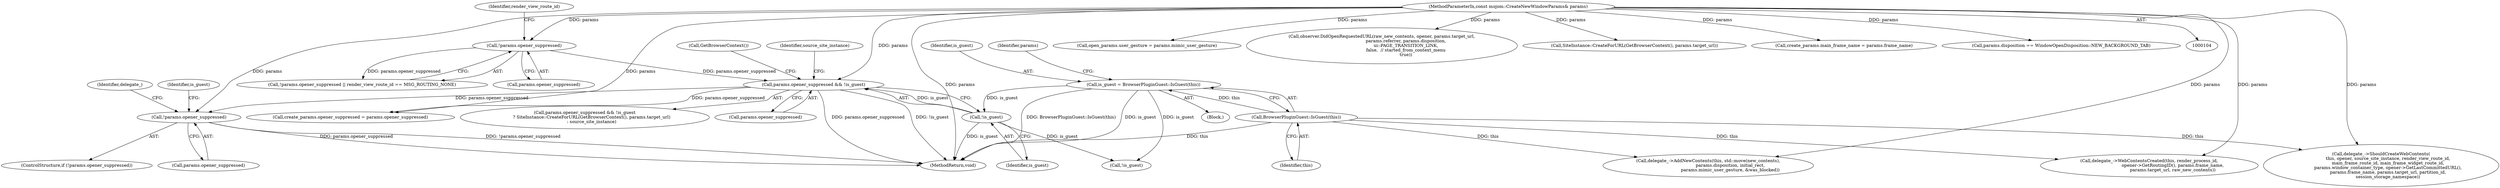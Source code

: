 digraph "0_Chrome_d18c519758c2e6043f0e1f00e2b69a55b3d7997f@API" {
"1000333" [label="(Call,!params.opener_suppressed)"];
"1000109" [label="(MethodParameterIn,const mojom::CreateNewWindowParams& params)"];
"1000159" [label="(Call,params.opener_suppressed && !is_guest)"];
"1000148" [label="(Call,!params.opener_suppressed)"];
"1000163" [label="(Call,!is_guest)"];
"1000142" [label="(Call,is_guest = BrowserPluginGuest::IsGuest(this))"];
"1000144" [label="(Call,BrowserPluginGuest::IsGuest(this))"];
"1000436" [label="(Call,open_params.user_gesture = params.mimic_user_gesture)"];
"1000166" [label="(Call,GetBrowserContext())"];
"1000334" [label="(Call,params.opener_suppressed)"];
"1000143" [label="(Identifier,is_guest)"];
"1000332" [label="(ControlStructure,if (!params.opener_suppressed))"];
"1000381" [label="(Call,observer.DidOpenRequestedURL(raw_new_contents, opener, params.target_url,\n                                   params.referrer, params.disposition,\n                                   ui::PAGE_TRANSITION_LINK,\n                                   false,  // started_from_context_menu\n                                   true))"];
"1000111" [label="(Block,)"];
"1000109" [label="(MethodParameterIn,const mojom::CreateNewWindowParams& params)"];
"1000295" [label="(Call,!is_guest)"];
"1000414" [label="(Call,delegate_->AddNewContents(this, std::move(new_contents),\n                                params.disposition, initial_rect,\n                                params.mimic_user_gesture, &was_blocked))"];
"1000165" [label="(Call,SiteInstance::CreateForURL(GetBrowserContext(), params.target_url))"];
"1000251" [label="(Call,create_params.main_frame_name = params.frame_name)"];
"1000340" [label="(Identifier,is_guest)"];
"1000142" [label="(Call,is_guest = BrowserPluginGuest::IsGuest(this))"];
"1000164" [label="(Identifier,is_guest)"];
"1000148" [label="(Call,!params.opener_suppressed)"];
"1000160" [label="(Call,params.opener_suppressed)"];
"1000147" [label="(Call,!params.opener_suppressed || render_view_route_id == MSG_ROUTING_NONE)"];
"1000153" [label="(Identifier,render_view_route_id)"];
"1000461" [label="(MethodReturn,void)"];
"1000159" [label="(Call,params.opener_suppressed && !is_guest)"];
"1000163" [label="(Call,!is_guest)"];
"1000202" [label="(Call,delegate_->ShouldCreateWebContents(\n          this, opener, source_site_instance, render_view_route_id,\n          main_frame_route_id, main_frame_widget_route_id,\n          params.window_container_type, opener->GetLastCommittedURL(),\n          params.frame_name, params.target_url, partition_id,\n          session_storage_namespace))"];
"1000149" [label="(Call,params.opener_suppressed)"];
"1000268" [label="(Call,create_params.opener_suppressed = params.opener_suppressed)"];
"1000365" [label="(Call,delegate_->WebContentsCreated(this, render_process_id,\n                                  opener->GetRoutingID(), params.frame_name,\n                                  params.target_url, raw_new_contents))"];
"1000170" [label="(Identifier,source_site_instance)"];
"1000276" [label="(Call,params.disposition == WindowOpenDisposition::NEW_BACKGROUND_TAB)"];
"1000333" [label="(Call,!params.opener_suppressed)"];
"1000145" [label="(Identifier,this)"];
"1000150" [label="(Identifier,params)"];
"1000158" [label="(Call,params.opener_suppressed && !is_guest\n          ? SiteInstance::CreateForURL(GetBrowserContext(), params.target_url)\n          : source_site_instance)"];
"1000363" [label="(Identifier,delegate_)"];
"1000144" [label="(Call,BrowserPluginGuest::IsGuest(this))"];
"1000333" -> "1000332"  [label="AST: "];
"1000333" -> "1000334"  [label="CFG: "];
"1000334" -> "1000333"  [label="AST: "];
"1000340" -> "1000333"  [label="CFG: "];
"1000363" -> "1000333"  [label="CFG: "];
"1000333" -> "1000461"  [label="DDG: params.opener_suppressed"];
"1000333" -> "1000461"  [label="DDG: !params.opener_suppressed"];
"1000109" -> "1000333"  [label="DDG: params"];
"1000159" -> "1000333"  [label="DDG: params.opener_suppressed"];
"1000109" -> "1000104"  [label="AST: "];
"1000109" -> "1000461"  [label="DDG: params"];
"1000109" -> "1000148"  [label="DDG: params"];
"1000109" -> "1000159"  [label="DDG: params"];
"1000109" -> "1000165"  [label="DDG: params"];
"1000109" -> "1000202"  [label="DDG: params"];
"1000109" -> "1000251"  [label="DDG: params"];
"1000109" -> "1000268"  [label="DDG: params"];
"1000109" -> "1000276"  [label="DDG: params"];
"1000109" -> "1000365"  [label="DDG: params"];
"1000109" -> "1000381"  [label="DDG: params"];
"1000109" -> "1000414"  [label="DDG: params"];
"1000109" -> "1000436"  [label="DDG: params"];
"1000159" -> "1000158"  [label="AST: "];
"1000159" -> "1000160"  [label="CFG: "];
"1000159" -> "1000163"  [label="CFG: "];
"1000160" -> "1000159"  [label="AST: "];
"1000163" -> "1000159"  [label="AST: "];
"1000166" -> "1000159"  [label="CFG: "];
"1000170" -> "1000159"  [label="CFG: "];
"1000159" -> "1000461"  [label="DDG: params.opener_suppressed"];
"1000159" -> "1000461"  [label="DDG: !is_guest"];
"1000148" -> "1000159"  [label="DDG: params.opener_suppressed"];
"1000163" -> "1000159"  [label="DDG: is_guest"];
"1000159" -> "1000268"  [label="DDG: params.opener_suppressed"];
"1000148" -> "1000147"  [label="AST: "];
"1000148" -> "1000149"  [label="CFG: "];
"1000149" -> "1000148"  [label="AST: "];
"1000153" -> "1000148"  [label="CFG: "];
"1000147" -> "1000148"  [label="CFG: "];
"1000148" -> "1000147"  [label="DDG: params.opener_suppressed"];
"1000163" -> "1000164"  [label="CFG: "];
"1000164" -> "1000163"  [label="AST: "];
"1000163" -> "1000461"  [label="DDG: is_guest"];
"1000142" -> "1000163"  [label="DDG: is_guest"];
"1000163" -> "1000295"  [label="DDG: is_guest"];
"1000142" -> "1000111"  [label="AST: "];
"1000142" -> "1000144"  [label="CFG: "];
"1000143" -> "1000142"  [label="AST: "];
"1000144" -> "1000142"  [label="AST: "];
"1000150" -> "1000142"  [label="CFG: "];
"1000142" -> "1000461"  [label="DDG: BrowserPluginGuest::IsGuest(this)"];
"1000142" -> "1000461"  [label="DDG: is_guest"];
"1000144" -> "1000142"  [label="DDG: this"];
"1000142" -> "1000295"  [label="DDG: is_guest"];
"1000144" -> "1000145"  [label="CFG: "];
"1000145" -> "1000144"  [label="AST: "];
"1000144" -> "1000461"  [label="DDG: this"];
"1000144" -> "1000202"  [label="DDG: this"];
"1000144" -> "1000365"  [label="DDG: this"];
"1000144" -> "1000414"  [label="DDG: this"];
}
